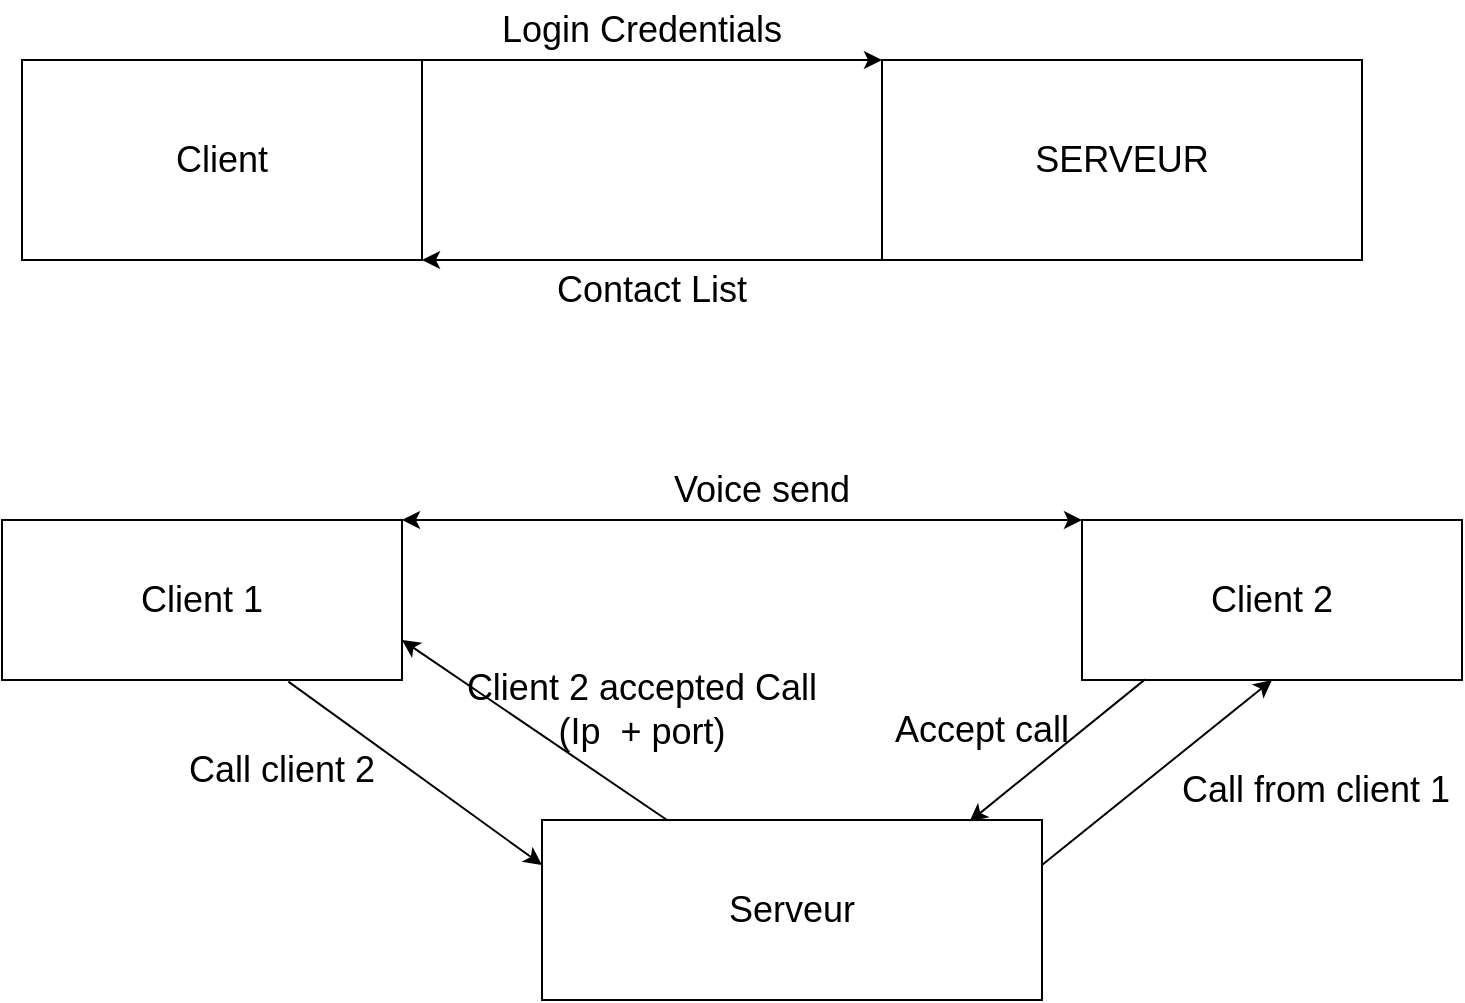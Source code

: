 <mxfile version="15.5.4" type="device"><diagram id="AZWaRYI2UpV9T6qvC2wf" name="Page-1"><mxGraphModel dx="2177" dy="712" grid="1" gridSize="10" guides="1" tooltips="1" connect="1" arrows="1" fold="1" page="1" pageScale="1" pageWidth="827" pageHeight="1169" math="0" shadow="0"><root><mxCell id="0"/><mxCell id="1" parent="0"/><mxCell id="kpFFZnhct5eJG9mYmRgB-1" value="&lt;font style=&quot;font-size: 18px&quot;&gt;SERVEUR&lt;/font&gt;" style="rounded=0;whiteSpace=wrap;html=1;" vertex="1" parent="1"><mxGeometry x="380" y="140" width="240" height="100" as="geometry"/></mxCell><mxCell id="kpFFZnhct5eJG9mYmRgB-2" value="Client" style="rounded=0;whiteSpace=wrap;html=1;fontSize=18;" vertex="1" parent="1"><mxGeometry x="-50" y="140" width="200" height="100" as="geometry"/></mxCell><mxCell id="kpFFZnhct5eJG9mYmRgB-3" value="" style="endArrow=classic;html=1;rounded=0;fontSize=18;entryX=0;entryY=0;entryDx=0;entryDy=0;exitX=1;exitY=0;exitDx=0;exitDy=0;" edge="1" parent="1" source="kpFFZnhct5eJG9mYmRgB-2" target="kpFFZnhct5eJG9mYmRgB-1"><mxGeometry width="50" height="50" relative="1" as="geometry"><mxPoint x="300" y="320" as="sourcePoint"/><mxPoint x="350" y="270" as="targetPoint"/></mxGeometry></mxCell><mxCell id="kpFFZnhct5eJG9mYmRgB-4" value="Login Credentials" style="text;html=1;strokeColor=none;fillColor=none;align=center;verticalAlign=middle;whiteSpace=wrap;rounded=0;fontSize=18;" vertex="1" parent="1"><mxGeometry x="180" y="110" width="160" height="30" as="geometry"/></mxCell><mxCell id="kpFFZnhct5eJG9mYmRgB-5" value="" style="endArrow=classic;html=1;rounded=0;fontSize=18;exitX=0;exitY=1;exitDx=0;exitDy=0;entryX=1;entryY=1;entryDx=0;entryDy=0;" edge="1" parent="1" source="kpFFZnhct5eJG9mYmRgB-1" target="kpFFZnhct5eJG9mYmRgB-2"><mxGeometry width="50" height="50" relative="1" as="geometry"><mxPoint x="160" y="310" as="sourcePoint"/><mxPoint x="210" y="260" as="targetPoint"/></mxGeometry></mxCell><mxCell id="kpFFZnhct5eJG9mYmRgB-7" value="Contact List" style="text;html=1;strokeColor=none;fillColor=none;align=center;verticalAlign=middle;whiteSpace=wrap;rounded=0;fontSize=18;" vertex="1" parent="1"><mxGeometry x="210" y="240" width="110" height="30" as="geometry"/></mxCell><mxCell id="kpFFZnhct5eJG9mYmRgB-8" value="Client 1" style="rounded=0;whiteSpace=wrap;html=1;fontSize=18;" vertex="1" parent="1"><mxGeometry x="-60" y="370" width="200" height="80" as="geometry"/></mxCell><mxCell id="kpFFZnhct5eJG9mYmRgB-9" value="Serveur" style="rounded=0;whiteSpace=wrap;html=1;fontSize=18;" vertex="1" parent="1"><mxGeometry x="210" y="520" width="250" height="90" as="geometry"/></mxCell><mxCell id="kpFFZnhct5eJG9mYmRgB-10" value="Client 2" style="rounded=0;whiteSpace=wrap;html=1;fontSize=18;" vertex="1" parent="1"><mxGeometry x="480" y="370" width="190" height="80" as="geometry"/></mxCell><mxCell id="kpFFZnhct5eJG9mYmRgB-11" value="" style="endArrow=classic;html=1;rounded=0;fontSize=18;exitX=0.716;exitY=1.01;exitDx=0;exitDy=0;exitPerimeter=0;entryX=0;entryY=0.25;entryDx=0;entryDy=0;" edge="1" parent="1" source="kpFFZnhct5eJG9mYmRgB-8" target="kpFFZnhct5eJG9mYmRgB-9"><mxGeometry width="50" height="50" relative="1" as="geometry"><mxPoint x="370" y="430" as="sourcePoint"/><mxPoint x="420" y="380" as="targetPoint"/></mxGeometry></mxCell><mxCell id="kpFFZnhct5eJG9mYmRgB-13" value="Call client 2" style="text;html=1;strokeColor=none;fillColor=none;align=center;verticalAlign=middle;whiteSpace=wrap;rounded=0;fontSize=18;" vertex="1" parent="1"><mxGeometry x="20" y="480" width="120" height="30" as="geometry"/></mxCell><mxCell id="kpFFZnhct5eJG9mYmRgB-15" value="Call from client 1" style="text;html=1;strokeColor=none;fillColor=none;align=center;verticalAlign=middle;whiteSpace=wrap;rounded=0;fontSize=18;" vertex="1" parent="1"><mxGeometry x="524" y="490" width="146" height="30" as="geometry"/></mxCell><mxCell id="kpFFZnhct5eJG9mYmRgB-16" value="" style="endArrow=classic;html=1;rounded=0;fontSize=18;exitX=1;exitY=0.25;exitDx=0;exitDy=0;entryX=0.5;entryY=1;entryDx=0;entryDy=0;" edge="1" parent="1" source="kpFFZnhct5eJG9mYmRgB-9" target="kpFFZnhct5eJG9mYmRgB-10"><mxGeometry width="50" height="50" relative="1" as="geometry"><mxPoint x="370" y="390" as="sourcePoint"/><mxPoint x="420" y="340" as="targetPoint"/></mxGeometry></mxCell><mxCell id="kpFFZnhct5eJG9mYmRgB-17" value="" style="endArrow=classic;html=1;rounded=0;fontSize=18;exitX=0.166;exitY=0.996;exitDx=0;exitDy=0;exitPerimeter=0;entryX=0.855;entryY=0.009;entryDx=0;entryDy=0;entryPerimeter=0;" edge="1" parent="1" source="kpFFZnhct5eJG9mYmRgB-10" target="kpFFZnhct5eJG9mYmRgB-9"><mxGeometry width="50" height="50" relative="1" as="geometry"><mxPoint x="370" y="360" as="sourcePoint"/><mxPoint x="420" y="310" as="targetPoint"/></mxGeometry></mxCell><mxCell id="kpFFZnhct5eJG9mYmRgB-18" value="Accept call" style="text;html=1;strokeColor=none;fillColor=none;align=center;verticalAlign=middle;whiteSpace=wrap;rounded=0;fontSize=18;" vertex="1" parent="1"><mxGeometry x="370" y="460" width="120" height="30" as="geometry"/></mxCell><mxCell id="kpFFZnhct5eJG9mYmRgB-19" value="" style="endArrow=classic;html=1;rounded=0;fontSize=18;exitX=0.25;exitY=0;exitDx=0;exitDy=0;entryX=1;entryY=0.75;entryDx=0;entryDy=0;" edge="1" parent="1" source="kpFFZnhct5eJG9mYmRgB-9" target="kpFFZnhct5eJG9mYmRgB-8"><mxGeometry width="50" height="50" relative="1" as="geometry"><mxPoint x="370" y="350" as="sourcePoint"/><mxPoint x="420" y="300" as="targetPoint"/></mxGeometry></mxCell><mxCell id="kpFFZnhct5eJG9mYmRgB-20" value="Client 2 accepted Call (Ip&amp;nbsp; + port)" style="text;html=1;strokeColor=none;fillColor=none;align=center;verticalAlign=middle;whiteSpace=wrap;rounded=0;fontSize=18;" vertex="1" parent="1"><mxGeometry x="165" y="450" width="190" height="30" as="geometry"/></mxCell><mxCell id="kpFFZnhct5eJG9mYmRgB-22" value="Voice send" style="text;html=1;strokeColor=none;fillColor=none;align=center;verticalAlign=middle;whiteSpace=wrap;rounded=0;fontSize=18;" vertex="1" parent="1"><mxGeometry x="260" y="340" width="120" height="30" as="geometry"/></mxCell><mxCell id="kpFFZnhct5eJG9mYmRgB-24" value="" style="endArrow=classic;startArrow=classic;html=1;rounded=0;fontSize=18;exitX=1;exitY=0;exitDx=0;exitDy=0;entryX=0;entryY=0;entryDx=0;entryDy=0;" edge="1" parent="1" source="kpFFZnhct5eJG9mYmRgB-8" target="kpFFZnhct5eJG9mYmRgB-10"><mxGeometry width="50" height="50" relative="1" as="geometry"><mxPoint x="220" y="380" as="sourcePoint"/><mxPoint x="270" y="330" as="targetPoint"/></mxGeometry></mxCell></root></mxGraphModel></diagram></mxfile>